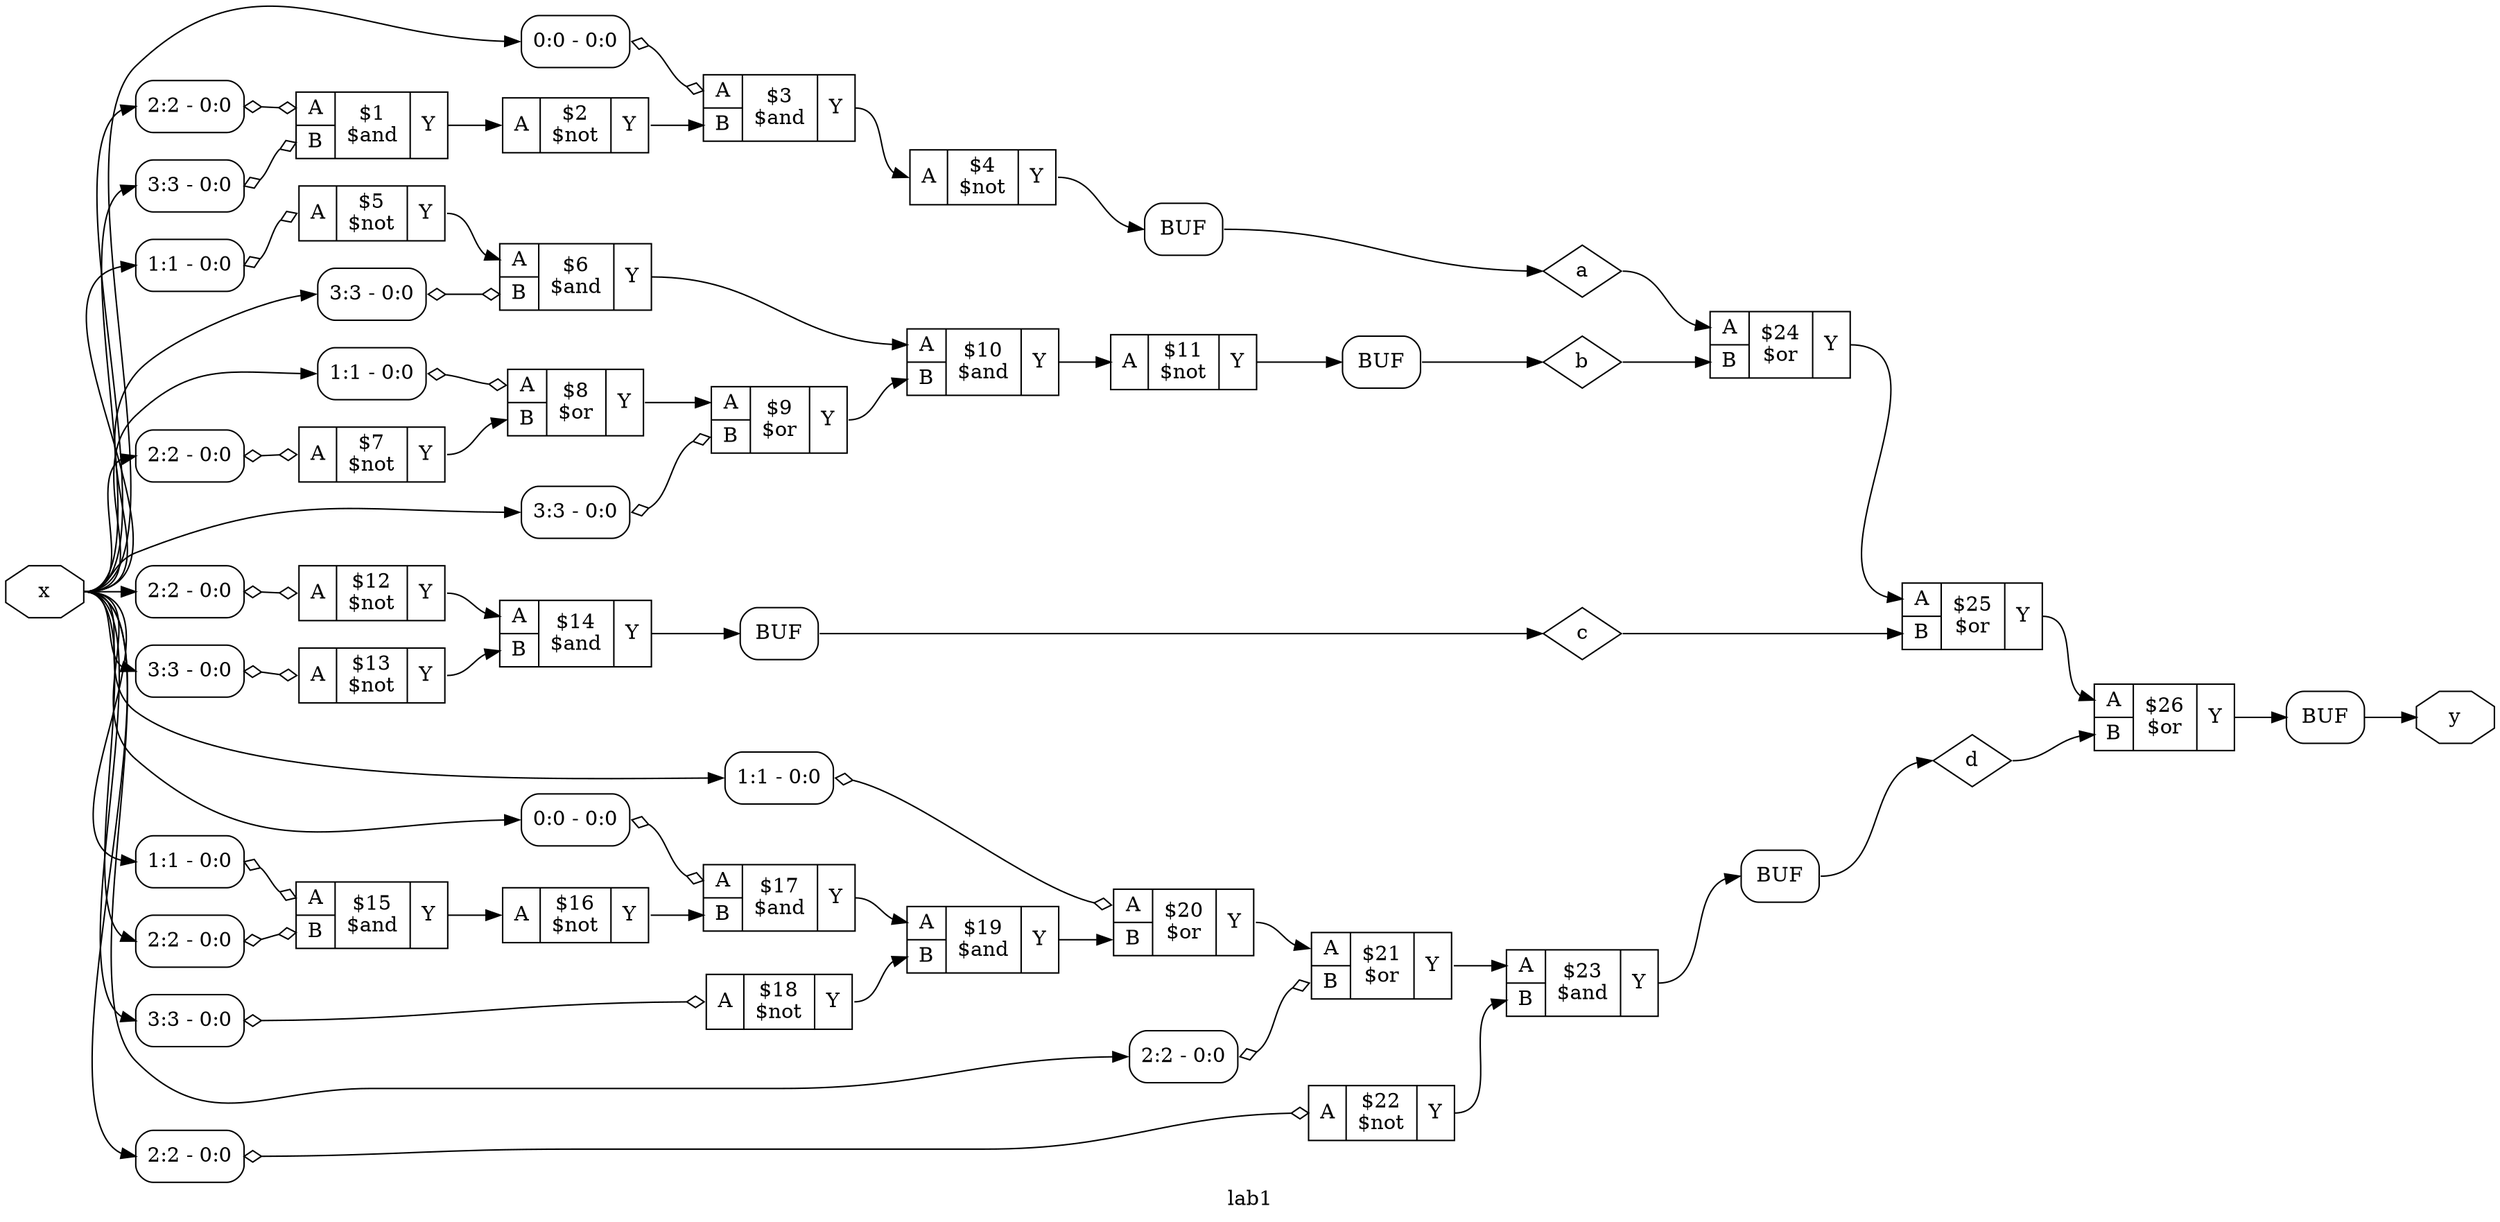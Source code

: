 digraph "lab1" {
label="lab1";
rankdir="LR";
remincross=true;
n28 [ shape=diamond, label="d", color="black", fontcolor="black" ];
n29 [ shape=diamond, label="c", color="black", fontcolor="black" ];
n30 [ shape=diamond, label="b", color="black", fontcolor="black" ];
n31 [ shape=diamond, label="a", color="black", fontcolor="black" ];
n32 [ shape=octagon, label="y", color="black", fontcolor="black" ];
n33 [ shape=octagon, label="x", color="black", fontcolor="black" ];
c37 [ shape=record, label="{{<p34> A|<p35> B}|$26\n$or|{<p36> Y}}" ];
c38 [ shape=record, label="{{<p34> A|<p35> B}|$25\n$or|{<p36> Y}}" ];
c39 [ shape=record, label="{{<p34> A|<p35> B}|$24\n$or|{<p36> Y}}" ];
c40 [ shape=record, label="{{<p34> A|<p35> B}|$23\n$and|{<p36> Y}}" ];
c41 [ shape=record, label="{{<p34> A}|$22\n$not|{<p36> Y}}" ];
x0 [ shape=record, style=rounded, label="<s0> 2:2 - 0:0 " ];
x0:e -> c41:p34:w [arrowhead=odiamond, arrowtail=odiamond, dir=both, color="black", label=""];
c42 [ shape=record, label="{{<p34> A|<p35> B}|$21\n$or|{<p36> Y}}" ];
x1 [ shape=record, style=rounded, label="<s0> 2:2 - 0:0 " ];
x1:e -> c42:p35:w [arrowhead=odiamond, arrowtail=odiamond, dir=both, color="black", label=""];
c43 [ shape=record, label="{{<p34> A|<p35> B}|$20\n$or|{<p36> Y}}" ];
x2 [ shape=record, style=rounded, label="<s0> 1:1 - 0:0 " ];
x2:e -> c43:p34:w [arrowhead=odiamond, arrowtail=odiamond, dir=both, color="black", label=""];
c44 [ shape=record, label="{{<p34> A|<p35> B}|$19\n$and|{<p36> Y}}" ];
c45 [ shape=record, label="{{<p34> A}|$18\n$not|{<p36> Y}}" ];
x3 [ shape=record, style=rounded, label="<s0> 3:3 - 0:0 " ];
x3:e -> c45:p34:w [arrowhead=odiamond, arrowtail=odiamond, dir=both, color="black", label=""];
c46 [ shape=record, label="{{<p34> A|<p35> B}|$17\n$and|{<p36> Y}}" ];
x4 [ shape=record, style=rounded, label="<s0> 0:0 - 0:0 " ];
x4:e -> c46:p34:w [arrowhead=odiamond, arrowtail=odiamond, dir=both, color="black", label=""];
c47 [ shape=record, label="{{<p34> A}|$16\n$not|{<p36> Y}}" ];
c48 [ shape=record, label="{{<p34> A|<p35> B}|$15\n$and|{<p36> Y}}" ];
x5 [ shape=record, style=rounded, label="<s0> 2:2 - 0:0 " ];
x5:e -> c48:p35:w [arrowhead=odiamond, arrowtail=odiamond, dir=both, color="black", label=""];
x6 [ shape=record, style=rounded, label="<s0> 1:1 - 0:0 " ];
x6:e -> c48:p34:w [arrowhead=odiamond, arrowtail=odiamond, dir=both, color="black", label=""];
c49 [ shape=record, label="{{<p34> A|<p35> B}|$14\n$and|{<p36> Y}}" ];
c50 [ shape=record, label="{{<p34> A}|$13\n$not|{<p36> Y}}" ];
x7 [ shape=record, style=rounded, label="<s0> 3:3 - 0:0 " ];
x7:e -> c50:p34:w [arrowhead=odiamond, arrowtail=odiamond, dir=both, color="black", label=""];
c51 [ shape=record, label="{{<p34> A}|$12\n$not|{<p36> Y}}" ];
x8 [ shape=record, style=rounded, label="<s0> 2:2 - 0:0 " ];
x8:e -> c51:p34:w [arrowhead=odiamond, arrowtail=odiamond, dir=both, color="black", label=""];
c52 [ shape=record, label="{{<p34> A}|$11\n$not|{<p36> Y}}" ];
c53 [ shape=record, label="{{<p34> A|<p35> B}|$10\n$and|{<p36> Y}}" ];
c54 [ shape=record, label="{{<p34> A|<p35> B}|$9\n$or|{<p36> Y}}" ];
x9 [ shape=record, style=rounded, label="<s0> 3:3 - 0:0 " ];
x9:e -> c54:p35:w [arrowhead=odiamond, arrowtail=odiamond, dir=both, color="black", label=""];
c55 [ shape=record, label="{{<p34> A|<p35> B}|$8\n$or|{<p36> Y}}" ];
x10 [ shape=record, style=rounded, label="<s0> 1:1 - 0:0 " ];
x10:e -> c55:p34:w [arrowhead=odiamond, arrowtail=odiamond, dir=both, color="black", label=""];
c56 [ shape=record, label="{{<p34> A}|$7\n$not|{<p36> Y}}" ];
x11 [ shape=record, style=rounded, label="<s0> 2:2 - 0:0 " ];
x11:e -> c56:p34:w [arrowhead=odiamond, arrowtail=odiamond, dir=both, color="black", label=""];
c57 [ shape=record, label="{{<p34> A|<p35> B}|$6\n$and|{<p36> Y}}" ];
x12 [ shape=record, style=rounded, label="<s0> 3:3 - 0:0 " ];
x12:e -> c57:p35:w [arrowhead=odiamond, arrowtail=odiamond, dir=both, color="black", label=""];
c58 [ shape=record, label="{{<p34> A}|$5\n$not|{<p36> Y}}" ];
x13 [ shape=record, style=rounded, label="<s0> 1:1 - 0:0 " ];
x13:e -> c58:p34:w [arrowhead=odiamond, arrowtail=odiamond, dir=both, color="black", label=""];
c59 [ shape=record, label="{{<p34> A}|$4\n$not|{<p36> Y}}" ];
c60 [ shape=record, label="{{<p34> A|<p35> B}|$3\n$and|{<p36> Y}}" ];
x14 [ shape=record, style=rounded, label="<s0> 0:0 - 0:0 " ];
x14:e -> c60:p34:w [arrowhead=odiamond, arrowtail=odiamond, dir=both, color="black", label=""];
c61 [ shape=record, label="{{<p34> A}|$2\n$not|{<p36> Y}}" ];
c62 [ shape=record, label="{{<p34> A|<p35> B}|$1\n$and|{<p36> Y}}" ];
x15 [ shape=record, style=rounded, label="<s0> 3:3 - 0:0 " ];
x15:e -> c62:p35:w [arrowhead=odiamond, arrowtail=odiamond, dir=both, color="black", label=""];
x16 [ shape=record, style=rounded, label="<s0> 2:2 - 0:0 " ];
x16:e -> c62:p34:w [arrowhead=odiamond, arrowtail=odiamond, dir=both, color="black", label=""];
x17 [shape=box, style=rounded, label="BUF"];
x18 [shape=box, style=rounded, label="BUF"];
x19 [shape=box, style=rounded, label="BUF"];
x20 [shape=box, style=rounded, label="BUF"];
x21 [shape=box, style=rounded, label="BUF"];
c45:p36:e -> c44:p35:w [color="black", label=""];
c46:p36:e -> c44:p34:w [color="black", label=""];
c47:p36:e -> c46:p35:w [color="black", label=""];
c48:p36:e -> c47:p34:w [color="black", label=""];
c49:p36:e -> x19:w:w [color="black", label=""];
c50:p36:e -> c49:p35:w [color="black", label=""];
c51:p36:e -> c49:p34:w [color="black", label=""];
c52:p36:e -> x18:w:w [color="black", label=""];
c53:p36:e -> c52:p34:w [color="black", label=""];
c54:p36:e -> c53:p35:w [color="black", label=""];
c37:p36:e -> x21:w:w [color="black", label=""];
c55:p36:e -> c54:p34:w [color="black", label=""];
c56:p36:e -> c55:p35:w [color="black", label=""];
c57:p36:e -> c53:p34:w [color="black", label=""];
c58:p36:e -> c57:p34:w [color="black", label=""];
c59:p36:e -> x17:w:w [color="black", label=""];
c60:p36:e -> c59:p34:w [color="black", label=""];
c61:p36:e -> c60:p35:w [color="black", label=""];
c62:p36:e -> c61:p34:w [color="black", label=""];
x20:e:e -> n28:w [color="black", label=""];
n28:e -> c37:p35:w [color="black", label=""];
x19:e:e -> n29:w [color="black", label=""];
n29:e -> c38:p35:w [color="black", label=""];
c38:p36:e -> c37:p34:w [color="black", label=""];
x18:e:e -> n30:w [color="black", label=""];
n30:e -> c39:p35:w [color="black", label=""];
x17:e:e -> n31:w [color="black", label=""];
n31:e -> c39:p34:w [color="black", label=""];
x21:e:e -> n32:w [color="black", label=""];
n33:e -> x0:s0:w [color="black", label=""];
n33:e -> x10:s0:w [color="black", label=""];
n33:e -> x11:s0:w [color="black", label=""];
n33:e -> x12:s0:w [color="black", label=""];
n33:e -> x13:s0:w [color="black", label=""];
n33:e -> x14:s0:w [color="black", label=""];
n33:e -> x15:s0:w [color="black", label=""];
n33:e -> x16:s0:w [color="black", label=""];
n33:e -> x1:s0:w [color="black", label=""];
n33:e -> x2:s0:w [color="black", label=""];
n33:e -> x3:s0:w [color="black", label=""];
n33:e -> x4:s0:w [color="black", label=""];
n33:e -> x5:s0:w [color="black", label=""];
n33:e -> x6:s0:w [color="black", label=""];
n33:e -> x7:s0:w [color="black", label=""];
n33:e -> x8:s0:w [color="black", label=""];
n33:e -> x9:s0:w [color="black", label=""];
c39:p36:e -> c38:p34:w [color="black", label=""];
c40:p36:e -> x20:w:w [color="black", label=""];
c41:p36:e -> c40:p35:w [color="black", label=""];
c42:p36:e -> c40:p34:w [color="black", label=""];
c43:p36:e -> c42:p34:w [color="black", label=""];
c44:p36:e -> c43:p35:w [color="black", label=""];
}
